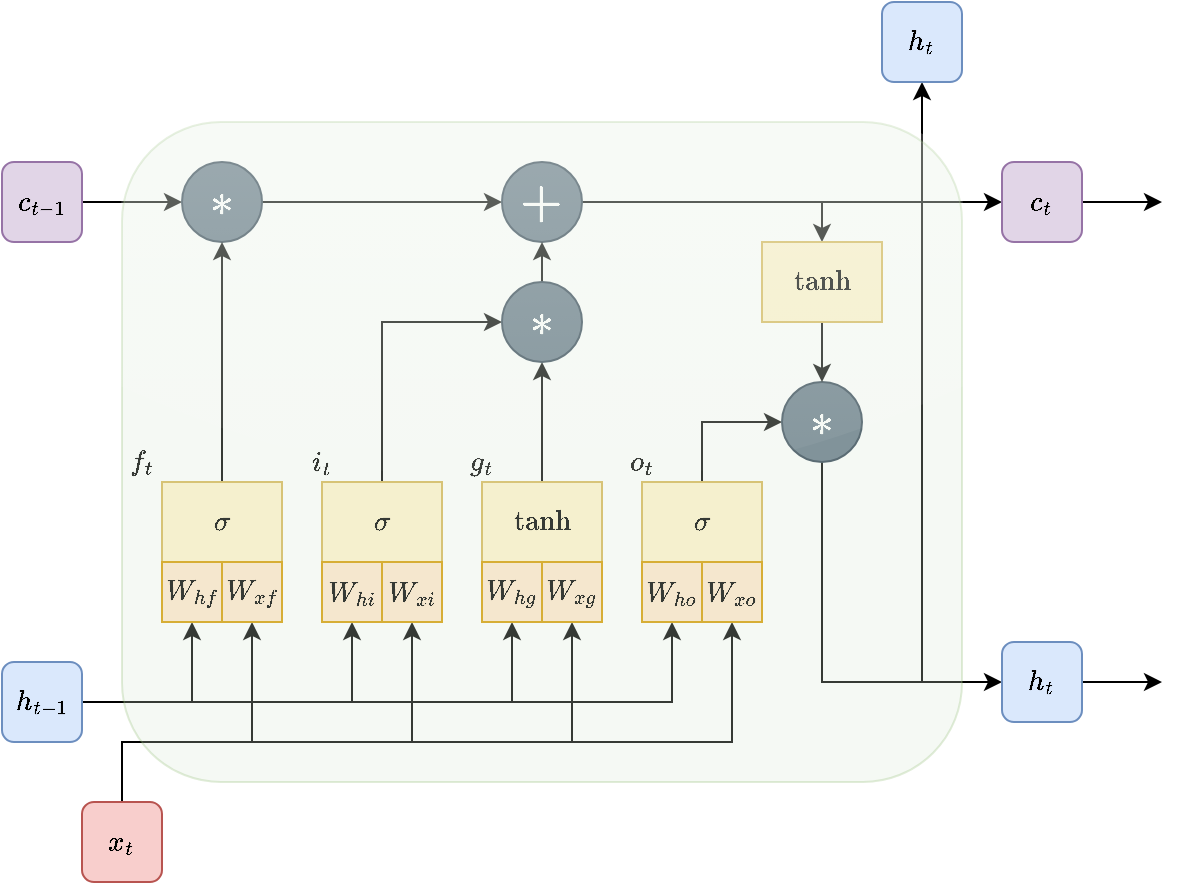 <mxfile version="14.5.1" type="device"><diagram id="4RlwjtcePO7S0lmTzHY6" name="Page-1"><mxGraphModel dx="749" dy="556" grid="1" gridSize="10" guides="1" tooltips="1" connect="1" arrows="1" fold="1" page="1" pageScale="1" pageWidth="850" pageHeight="1100" math="1" shadow="0"><root><mxCell id="0"/><mxCell id="1" parent="0"/><mxCell id="8T16qpLEssSeBPekmI-c-1" style="edgeStyle=orthogonalEdgeStyle;rounded=0;orthogonalLoop=1;jettySize=auto;html=1;exitX=0.5;exitY=0;exitDx=0;exitDy=0;entryX=0.5;entryY=1;entryDx=0;entryDy=0;" parent="1" source="8T16qpLEssSeBPekmI-c-5" target="8T16qpLEssSeBPekmI-c-25" edge="1"><mxGeometry relative="1" as="geometry"><Array as="points"><mxPoint x="60" y="370"/><mxPoint x="125" y="370"/></Array></mxGeometry></mxCell><mxCell id="8T16qpLEssSeBPekmI-c-2" style="edgeStyle=orthogonalEdgeStyle;rounded=0;orthogonalLoop=1;jettySize=auto;html=1;exitX=0.5;exitY=0;exitDx=0;exitDy=0;entryX=0.5;entryY=1;entryDx=0;entryDy=0;" parent="1" source="8T16qpLEssSeBPekmI-c-5" target="8T16qpLEssSeBPekmI-c-28" edge="1"><mxGeometry relative="1" as="geometry"><Array as="points"><mxPoint x="60" y="370"/><mxPoint x="205" y="370"/></Array></mxGeometry></mxCell><mxCell id="8T16qpLEssSeBPekmI-c-3" style="edgeStyle=orthogonalEdgeStyle;rounded=0;orthogonalLoop=1;jettySize=auto;html=1;exitX=0.5;exitY=0;exitDx=0;exitDy=0;entryX=0.5;entryY=1;entryDx=0;entryDy=0;" parent="1" source="8T16qpLEssSeBPekmI-c-5" target="8T16qpLEssSeBPekmI-c-32" edge="1"><mxGeometry relative="1" as="geometry"><Array as="points"><mxPoint x="60" y="370"/><mxPoint x="285" y="370"/></Array></mxGeometry></mxCell><mxCell id="8T16qpLEssSeBPekmI-c-4" style="edgeStyle=orthogonalEdgeStyle;rounded=0;orthogonalLoop=1;jettySize=auto;html=1;exitX=0.5;exitY=0;exitDx=0;exitDy=0;entryX=0.5;entryY=1;entryDx=0;entryDy=0;" parent="1" source="8T16qpLEssSeBPekmI-c-5" target="8T16qpLEssSeBPekmI-c-36" edge="1"><mxGeometry relative="1" as="geometry"><Array as="points"><mxPoint x="60" y="370"/><mxPoint x="365" y="370"/></Array></mxGeometry></mxCell><mxCell id="8T16qpLEssSeBPekmI-c-5" value="$$x_t$$" style="rounded=1;whiteSpace=wrap;html=1;fillColor=#f8cecc;strokeColor=#b85450;" parent="1" vertex="1"><mxGeometry x="40" y="400" width="40" height="40" as="geometry"/></mxCell><mxCell id="8T16qpLEssSeBPekmI-c-6" style="edgeStyle=orthogonalEdgeStyle;rounded=0;orthogonalLoop=1;jettySize=auto;html=1;exitX=1;exitY=0.5;exitDx=0;exitDy=0;entryX=0.5;entryY=1;entryDx=0;entryDy=0;" parent="1" source="8T16qpLEssSeBPekmI-c-10" target="8T16qpLEssSeBPekmI-c-24" edge="1"><mxGeometry relative="1" as="geometry"/></mxCell><mxCell id="8T16qpLEssSeBPekmI-c-7" style="edgeStyle=orthogonalEdgeStyle;rounded=0;orthogonalLoop=1;jettySize=auto;html=1;exitX=1;exitY=0.5;exitDx=0;exitDy=0;entryX=0.5;entryY=1;entryDx=0;entryDy=0;" parent="1" source="8T16qpLEssSeBPekmI-c-10" target="8T16qpLEssSeBPekmI-c-29" edge="1"><mxGeometry relative="1" as="geometry"/></mxCell><mxCell id="8T16qpLEssSeBPekmI-c-8" style="edgeStyle=orthogonalEdgeStyle;rounded=0;orthogonalLoop=1;jettySize=auto;html=1;exitX=1;exitY=0.5;exitDx=0;exitDy=0;entryX=0.5;entryY=1;entryDx=0;entryDy=0;" parent="1" source="8T16qpLEssSeBPekmI-c-10" target="8T16qpLEssSeBPekmI-c-33" edge="1"><mxGeometry relative="1" as="geometry"/></mxCell><mxCell id="8T16qpLEssSeBPekmI-c-9" style="edgeStyle=orthogonalEdgeStyle;rounded=0;orthogonalLoop=1;jettySize=auto;html=1;exitX=1;exitY=0.5;exitDx=0;exitDy=0;entryX=0.5;entryY=1;entryDx=0;entryDy=0;" parent="1" source="8T16qpLEssSeBPekmI-c-10" target="8T16qpLEssSeBPekmI-c-37" edge="1"><mxGeometry relative="1" as="geometry"/></mxCell><mxCell id="8T16qpLEssSeBPekmI-c-10" value="$$h_{t-1}$$" style="rounded=1;whiteSpace=wrap;html=1;fillColor=#dae8fc;strokeColor=#6c8ebf;" parent="1" vertex="1"><mxGeometry y="330" width="40" height="40" as="geometry"/></mxCell><mxCell id="8T16qpLEssSeBPekmI-c-11" style="edgeStyle=orthogonalEdgeStyle;rounded=0;orthogonalLoop=1;jettySize=auto;html=1;exitX=1;exitY=0.5;exitDx=0;exitDy=0;entryX=0;entryY=0.5;entryDx=0;entryDy=0;" parent="1" source="8T16qpLEssSeBPekmI-c-12" target="8T16qpLEssSeBPekmI-c-14" edge="1"><mxGeometry relative="1" as="geometry"/></mxCell><mxCell id="8T16qpLEssSeBPekmI-c-12" value="$$c_{t-1}$$" style="rounded=1;whiteSpace=wrap;html=1;fillColor=#e1d5e7;strokeColor=#9673a6;" parent="1" vertex="1"><mxGeometry y="80" width="40" height="40" as="geometry"/></mxCell><mxCell id="8T16qpLEssSeBPekmI-c-13" style="edgeStyle=orthogonalEdgeStyle;rounded=0;orthogonalLoop=1;jettySize=auto;html=1;exitX=1;exitY=0.5;exitDx=0;exitDy=0;entryX=0;entryY=0.5;entryDx=0;entryDy=0;" parent="1" source="8T16qpLEssSeBPekmI-c-14" target="8T16qpLEssSeBPekmI-c-17" edge="1"><mxGeometry relative="1" as="geometry"/></mxCell><mxCell id="8T16qpLEssSeBPekmI-c-14" value="$$*$$" style="ellipse;whiteSpace=wrap;html=1;aspect=fixed;fillColor=#647687;strokeColor=#314354;fontColor=#ffffff;fontSize=20;" parent="1" vertex="1"><mxGeometry x="90" y="80" width="40" height="40" as="geometry"/></mxCell><mxCell id="8T16qpLEssSeBPekmI-c-15" style="edgeStyle=orthogonalEdgeStyle;rounded=0;orthogonalLoop=1;jettySize=auto;html=1;exitX=1;exitY=0.5;exitDx=0;exitDy=0;entryX=0.5;entryY=0;entryDx=0;entryDy=0;" parent="1" source="8T16qpLEssSeBPekmI-c-17" target="8T16qpLEssSeBPekmI-c-44" edge="1"><mxGeometry relative="1" as="geometry"/></mxCell><mxCell id="8T16qpLEssSeBPekmI-c-16" style="edgeStyle=orthogonalEdgeStyle;rounded=0;orthogonalLoop=1;jettySize=auto;html=1;exitX=1;exitY=0.5;exitDx=0;exitDy=0;entryX=0;entryY=0.5;entryDx=0;entryDy=0;" parent="1" source="8T16qpLEssSeBPekmI-c-17" target="8T16qpLEssSeBPekmI-c-48" edge="1"><mxGeometry relative="1" as="geometry"/></mxCell><mxCell id="8T16qpLEssSeBPekmI-c-17" value="$$\mathbf{+}$$" style="ellipse;whiteSpace=wrap;html=1;aspect=fixed;fillColor=#647687;strokeColor=#314354;fontColor=#ffffff;fontSize=20;fontStyle=0" parent="1" vertex="1"><mxGeometry x="250" y="80" width="40" height="40" as="geometry"/></mxCell><mxCell id="8T16qpLEssSeBPekmI-c-18" value="$$f_t$$" style="text;html=1;strokeColor=none;fillColor=none;align=center;verticalAlign=middle;whiteSpace=wrap;rounded=0;" parent="1" vertex="1"><mxGeometry x="50" y="220" width="40" height="20" as="geometry"/></mxCell><mxCell id="8T16qpLEssSeBPekmI-c-19" value="$$i_t$$" style="text;html=1;strokeColor=none;fillColor=none;align=center;verticalAlign=middle;whiteSpace=wrap;rounded=0;" parent="1" vertex="1"><mxGeometry x="140" y="220" width="40" height="20" as="geometry"/></mxCell><mxCell id="8T16qpLEssSeBPekmI-c-20" value="$$g_t$$" style="text;html=1;strokeColor=none;fillColor=none;align=center;verticalAlign=middle;whiteSpace=wrap;rounded=0;" parent="1" vertex="1"><mxGeometry x="220" y="220" width="40" height="20" as="geometry"/></mxCell><mxCell id="8T16qpLEssSeBPekmI-c-21" value="$$o_t$$" style="text;html=1;strokeColor=none;fillColor=none;align=center;verticalAlign=middle;whiteSpace=wrap;rounded=0;" parent="1" vertex="1"><mxGeometry x="300" y="220" width="40" height="20" as="geometry"/></mxCell><mxCell id="8T16qpLEssSeBPekmI-c-22" style="edgeStyle=orthogonalEdgeStyle;rounded=0;orthogonalLoop=1;jettySize=auto;html=1;exitX=0.5;exitY=0;exitDx=0;exitDy=0;entryX=0.5;entryY=1;entryDx=0;entryDy=0;" parent="1" source="8T16qpLEssSeBPekmI-c-23" target="8T16qpLEssSeBPekmI-c-14" edge="1"><mxGeometry relative="1" as="geometry"/></mxCell><mxCell id="8T16qpLEssSeBPekmI-c-23" value="$$\sigma$$" style="rounded=0;whiteSpace=wrap;html=1;fillColor=#fff2cc;strokeColor=#d6b656;" parent="1" vertex="1"><mxGeometry x="80" y="240" width="60" height="40" as="geometry"/></mxCell><mxCell id="8T16qpLEssSeBPekmI-c-24" value="&lt;span&gt;$$W_{hf}$$&lt;/span&gt;" style="rounded=0;whiteSpace=wrap;html=1;fillColor=#ffe6cc;strokeColor=#d79b00;" parent="1" vertex="1"><mxGeometry x="80" y="280" width="30" height="30" as="geometry"/></mxCell><mxCell id="8T16qpLEssSeBPekmI-c-25" value="$$W_{xf}$$" style="rounded=0;whiteSpace=wrap;html=1;fillColor=#ffe6cc;strokeColor=#d79b00;" parent="1" vertex="1"><mxGeometry x="110" y="280" width="30" height="30" as="geometry"/></mxCell><mxCell id="8T16qpLEssSeBPekmI-c-26" style="edgeStyle=orthogonalEdgeStyle;rounded=0;orthogonalLoop=1;jettySize=auto;html=1;exitX=0.5;exitY=0;exitDx=0;exitDy=0;entryX=0;entryY=0.5;entryDx=0;entryDy=0;" parent="1" source="8T16qpLEssSeBPekmI-c-27" target="8T16qpLEssSeBPekmI-c-39" edge="1"><mxGeometry relative="1" as="geometry"/></mxCell><mxCell id="8T16qpLEssSeBPekmI-c-27" value="$$\sigma$$" style="rounded=0;whiteSpace=wrap;html=1;fillColor=#fff2cc;strokeColor=#d6b656;" parent="1" vertex="1"><mxGeometry x="160" y="240" width="60" height="40" as="geometry"/></mxCell><mxCell id="8T16qpLEssSeBPekmI-c-28" value="$$W_{xi}$$" style="rounded=0;whiteSpace=wrap;html=1;fillColor=#ffe6cc;strokeColor=#d79b00;" parent="1" vertex="1"><mxGeometry x="190" y="280" width="30" height="30" as="geometry"/></mxCell><mxCell id="8T16qpLEssSeBPekmI-c-29" value="&lt;span&gt;$$W_{hi}$$&lt;/span&gt;" style="rounded=0;whiteSpace=wrap;html=1;fillColor=#ffe6cc;strokeColor=#d79b00;" parent="1" vertex="1"><mxGeometry x="160" y="280" width="30" height="30" as="geometry"/></mxCell><mxCell id="8T16qpLEssSeBPekmI-c-30" style="edgeStyle=orthogonalEdgeStyle;rounded=0;orthogonalLoop=1;jettySize=auto;html=1;exitX=0.5;exitY=0;exitDx=0;exitDy=0;entryX=0.5;entryY=1;entryDx=0;entryDy=0;" parent="1" source="8T16qpLEssSeBPekmI-c-31" target="8T16qpLEssSeBPekmI-c-39" edge="1"><mxGeometry relative="1" as="geometry"/></mxCell><mxCell id="8T16qpLEssSeBPekmI-c-31" value="$$\text{tanh}$$" style="rounded=0;whiteSpace=wrap;html=1;fillColor=#fff2cc;strokeColor=#d6b656;" parent="1" vertex="1"><mxGeometry x="240" y="240" width="60" height="40" as="geometry"/></mxCell><mxCell id="8T16qpLEssSeBPekmI-c-32" value="$$W_{xg}$$" style="rounded=0;whiteSpace=wrap;html=1;fillColor=#ffe6cc;strokeColor=#d79b00;" parent="1" vertex="1"><mxGeometry x="270" y="280" width="30" height="30" as="geometry"/></mxCell><mxCell id="8T16qpLEssSeBPekmI-c-33" value="&lt;span&gt;$$W_{hg}$$&lt;/span&gt;" style="rounded=0;whiteSpace=wrap;html=1;fillColor=#ffe6cc;strokeColor=#d79b00;" parent="1" vertex="1"><mxGeometry x="240" y="280" width="30" height="30" as="geometry"/></mxCell><mxCell id="8T16qpLEssSeBPekmI-c-34" style="edgeStyle=orthogonalEdgeStyle;rounded=0;orthogonalLoop=1;jettySize=auto;html=1;exitX=0.5;exitY=0;exitDx=0;exitDy=0;entryX=0;entryY=0.5;entryDx=0;entryDy=0;" parent="1" source="8T16qpLEssSeBPekmI-c-35" target="8T16qpLEssSeBPekmI-c-42" edge="1"><mxGeometry relative="1" as="geometry"/></mxCell><mxCell id="8T16qpLEssSeBPekmI-c-35" value="$$\sigma$$" style="rounded=0;whiteSpace=wrap;html=1;fillColor=#fff2cc;strokeColor=#d6b656;" parent="1" vertex="1"><mxGeometry x="320" y="240" width="60" height="40" as="geometry"/></mxCell><mxCell id="8T16qpLEssSeBPekmI-c-36" value="$$W_{xo}$$" style="rounded=0;whiteSpace=wrap;html=1;fillColor=#ffe6cc;strokeColor=#d79b00;" parent="1" vertex="1"><mxGeometry x="350" y="280" width="30" height="30" as="geometry"/></mxCell><mxCell id="8T16qpLEssSeBPekmI-c-37" value="&lt;span&gt;$$W_{ho}$$&lt;/span&gt;" style="rounded=0;whiteSpace=wrap;html=1;fillColor=#ffe6cc;strokeColor=#d79b00;" parent="1" vertex="1"><mxGeometry x="320" y="280" width="30" height="30" as="geometry"/></mxCell><mxCell id="8T16qpLEssSeBPekmI-c-38" style="edgeStyle=orthogonalEdgeStyle;rounded=0;orthogonalLoop=1;jettySize=auto;html=1;exitX=0.5;exitY=0;exitDx=0;exitDy=0;entryX=0.5;entryY=1;entryDx=0;entryDy=0;" parent="1" source="8T16qpLEssSeBPekmI-c-39" target="8T16qpLEssSeBPekmI-c-17" edge="1"><mxGeometry relative="1" as="geometry"/></mxCell><mxCell id="8T16qpLEssSeBPekmI-c-39" value="$$*$$" style="ellipse;whiteSpace=wrap;html=1;aspect=fixed;fillColor=#647687;strokeColor=#314354;fontColor=#ffffff;fontSize=20;" parent="1" vertex="1"><mxGeometry x="250" y="140" width="40" height="40" as="geometry"/></mxCell><mxCell id="8T16qpLEssSeBPekmI-c-40" style="edgeStyle=orthogonalEdgeStyle;rounded=0;orthogonalLoop=1;jettySize=auto;html=1;exitX=0.5;exitY=1;exitDx=0;exitDy=0;entryX=0;entryY=0.5;entryDx=0;entryDy=0;" parent="1" source="8T16qpLEssSeBPekmI-c-42" target="8T16qpLEssSeBPekmI-c-46" edge="1"><mxGeometry relative="1" as="geometry"/></mxCell><mxCell id="8T16qpLEssSeBPekmI-c-41" style="edgeStyle=orthogonalEdgeStyle;rounded=0;orthogonalLoop=1;jettySize=auto;html=1;exitX=0.5;exitY=1;exitDx=0;exitDy=0;entryX=0.5;entryY=1;entryDx=0;entryDy=0;" parent="1" source="8T16qpLEssSeBPekmI-c-42" target="8T16qpLEssSeBPekmI-c-49" edge="1"><mxGeometry relative="1" as="geometry"><Array as="points"><mxPoint x="410" y="340"/><mxPoint x="460" y="340"/></Array></mxGeometry></mxCell><mxCell id="8T16qpLEssSeBPekmI-c-42" value="$$*$$" style="ellipse;whiteSpace=wrap;html=1;aspect=fixed;fillColor=#647687;strokeColor=#314354;fontColor=#ffffff;fontSize=20;" parent="1" vertex="1"><mxGeometry x="390" y="190" width="40" height="40" as="geometry"/></mxCell><mxCell id="8T16qpLEssSeBPekmI-c-43" style="edgeStyle=orthogonalEdgeStyle;rounded=0;orthogonalLoop=1;jettySize=auto;html=1;exitX=0.5;exitY=1;exitDx=0;exitDy=0;entryX=0.5;entryY=0;entryDx=0;entryDy=0;" parent="1" source="8T16qpLEssSeBPekmI-c-44" target="8T16qpLEssSeBPekmI-c-42" edge="1"><mxGeometry relative="1" as="geometry"/></mxCell><mxCell id="8T16qpLEssSeBPekmI-c-44" value="$$\text{tanh}$$" style="rounded=0;whiteSpace=wrap;html=1;fillColor=#fff2cc;strokeColor=#d6b656;" parent="1" vertex="1"><mxGeometry x="380" y="120" width="60" height="40" as="geometry"/></mxCell><mxCell id="8T16qpLEssSeBPekmI-c-45" style="edgeStyle=orthogonalEdgeStyle;rounded=0;orthogonalLoop=1;jettySize=auto;html=1;exitX=1;exitY=0.5;exitDx=0;exitDy=0;" parent="1" source="8T16qpLEssSeBPekmI-c-46" edge="1"><mxGeometry relative="1" as="geometry"><mxPoint x="580" y="340" as="targetPoint"/></mxGeometry></mxCell><mxCell id="8T16qpLEssSeBPekmI-c-46" value="$$h_{t}$$" style="rounded=1;whiteSpace=wrap;html=1;fillColor=#dae8fc;strokeColor=#6c8ebf;" parent="1" vertex="1"><mxGeometry x="500" y="320" width="40" height="40" as="geometry"/></mxCell><mxCell id="8T16qpLEssSeBPekmI-c-47" style="edgeStyle=orthogonalEdgeStyle;rounded=0;orthogonalLoop=1;jettySize=auto;html=1;exitX=1;exitY=0.5;exitDx=0;exitDy=0;" parent="1" source="8T16qpLEssSeBPekmI-c-48" edge="1"><mxGeometry relative="1" as="geometry"><mxPoint x="580" y="100" as="targetPoint"/></mxGeometry></mxCell><mxCell id="8T16qpLEssSeBPekmI-c-48" value="$$c_{t}$$" style="rounded=1;whiteSpace=wrap;html=1;fillColor=#e1d5e7;strokeColor=#9673a6;" parent="1" vertex="1"><mxGeometry x="500" y="80" width="40" height="40" as="geometry"/></mxCell><mxCell id="8T16qpLEssSeBPekmI-c-49" value="$$h_{t}$$" style="rounded=1;whiteSpace=wrap;html=1;fillColor=#dae8fc;strokeColor=#6c8ebf;" parent="1" vertex="1"><mxGeometry x="440" width="40" height="40" as="geometry"/></mxCell><mxCell id="8T16qpLEssSeBPekmI-c-51" style="edgeStyle=orthogonalEdgeStyle;rounded=0;orthogonalLoop=1;jettySize=auto;html=1;exitX=0.5;exitY=1;exitDx=0;exitDy=0;" parent="1" edge="1"><mxGeometry relative="1" as="geometry"><mxPoint x="270" y="30" as="sourcePoint"/><mxPoint x="270" y="30" as="targetPoint"/></mxGeometry></mxCell><mxCell id="8T16qpLEssSeBPekmI-c-52" value="" style="rounded=1;whiteSpace=wrap;html=1;fillColor=#d5e8d4;strokeColor=#82b366;opacity=25;sketch=0;shadow=0;glass=1;" parent="1" vertex="1"><mxGeometry x="60" y="60" width="420" height="330" as="geometry"/></mxCell></root></mxGraphModel></diagram></mxfile>